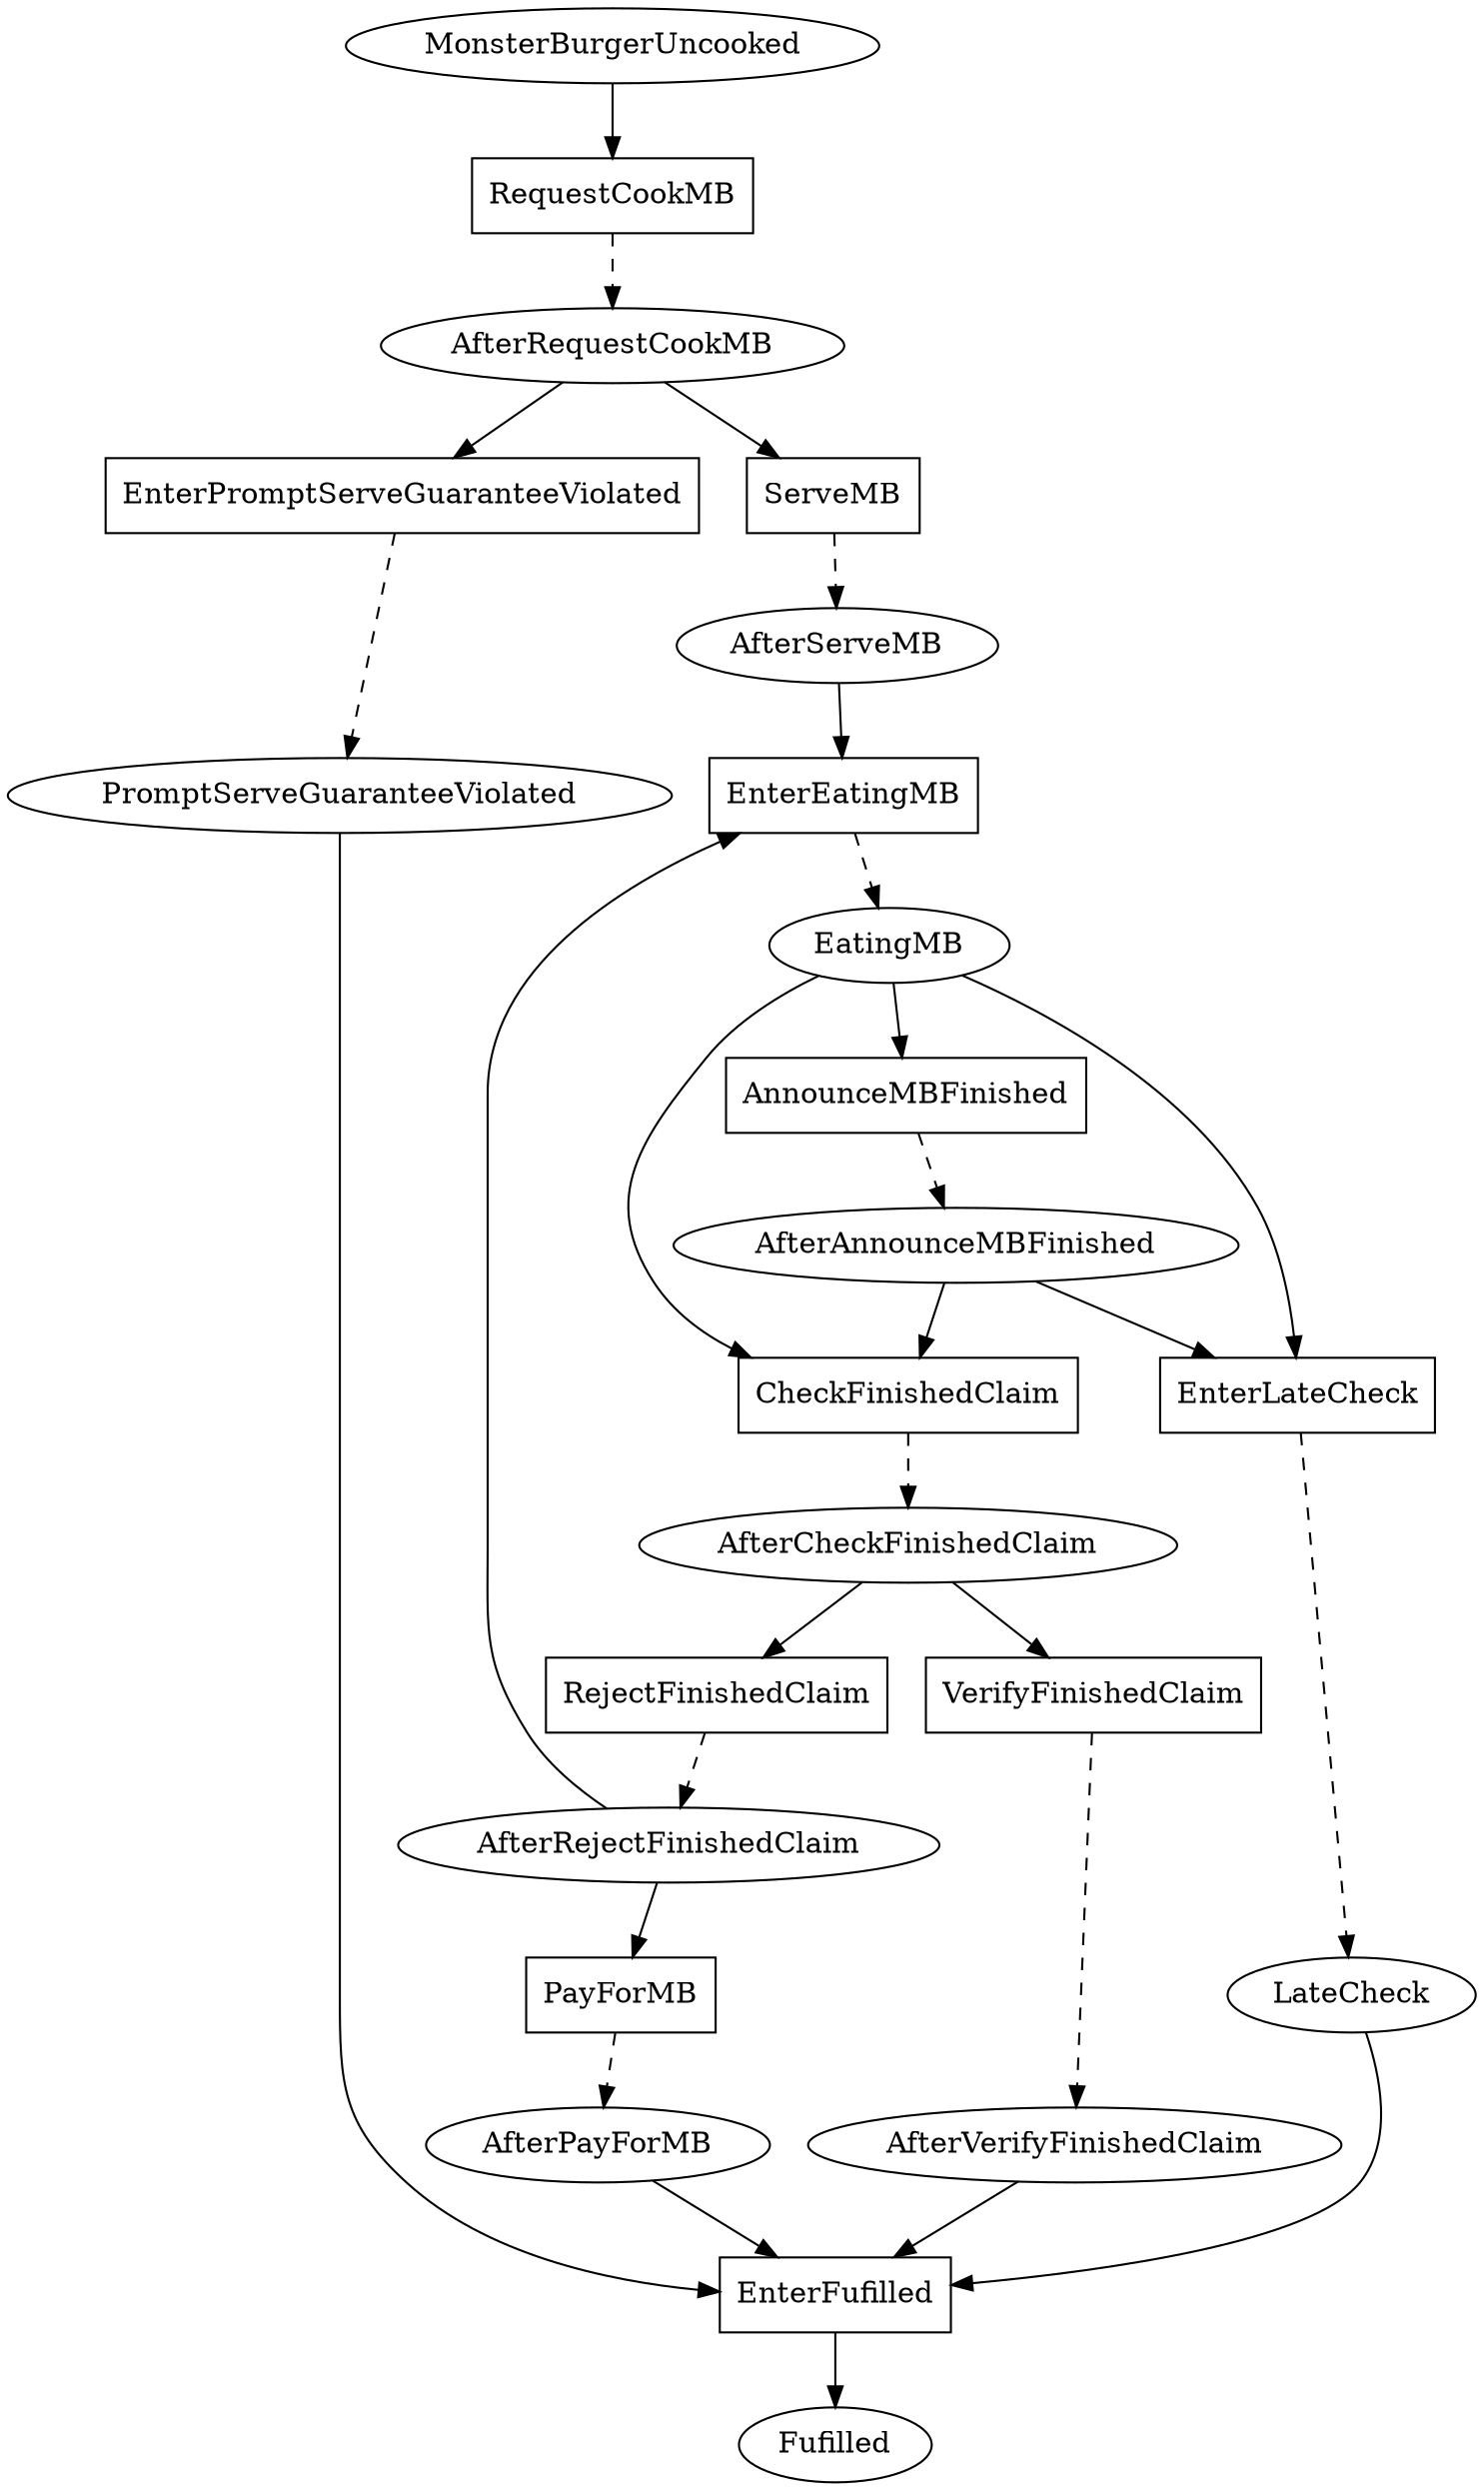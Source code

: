 // THIS IS A GENERATED FILE. DO NOT EDIT.

digraph Monster_Burger {    
    Fulfilled[label=Fufilled];
    MonsterBurgerUncooked[label=MonsterBurgerUncooked];
	AfterRequestCookMB[label=AfterRequestCookMB];
	AfterServeMB[label=AfterServeMB];
	PromptServeGuaranteeViolated[label=PromptServeGuaranteeViolated];
	EatingMB[label=EatingMB];
	AfterAnnounceMBFinished[label=AfterAnnounceMBFinished];
	LateCheck[label=LateCheck];
	AfterCheckFinishedClaim[label=AfterCheckFinishedClaim];
	AfterRejectFinishedClaim[label=AfterRejectFinishedClaim];
	AfterPayForMB[label=AfterPayForMB];
	AfterVerifyFinishedClaim[label=AfterVerifyFinishedClaim]
    
    EnterFulfilled[label=EnterFufilled,shape=box];
    RequestCookMB[label=RequestCookMB,shape=box];
	ServeMB[label=ServeMB,shape=box];
	EnterPromptServeGuaranteeViolated[label=EnterPromptServeGuaranteeViolated,shape=box];
	EnterEatingMB[label=EnterEatingMB,shape=box];
	AnnounceMBFinished[label=AnnounceMBFinished,shape=box];
	EnterLateCheck[label=EnterLateCheck,shape=box];
	CheckFinishedClaim[label=CheckFinishedClaim,shape=box];
	RejectFinishedClaim[label=RejectFinishedClaim,shape=box];
	PayForMB[label=PayForMB,shape=box];
	VerifyFinishedClaim[label=VerifyFinishedClaim,shape=box]    
    
    EnterFulfilled -> Fulfilled;
    
    MonsterBurgerUncooked -> RequestCookMB;
	AfterRequestCookMB -> ServeMB;
	AfterRequestCookMB -> EnterPromptServeGuaranteeViolated;
	AfterServeMB -> EnterEatingMB;
	PromptServeGuaranteeViolated -> EnterFulfilled;
	EatingMB -> AnnounceMBFinished;
	EatingMB -> CheckFinishedClaim;
	EatingMB -> EnterLateCheck;
	AfterAnnounceMBFinished -> CheckFinishedClaim;
	AfterAnnounceMBFinished -> EnterLateCheck;
	LateCheck -> EnterFulfilled;
	AfterCheckFinishedClaim -> VerifyFinishedClaim;
	AfterCheckFinishedClaim -> RejectFinishedClaim;
	AfterRejectFinishedClaim -> EnterEatingMB;
	AfterRejectFinishedClaim -> PayForMB;
	AfterPayForMB -> EnterFulfilled;
	AfterVerifyFinishedClaim -> EnterFulfilled
    
    RequestCookMB -> AfterRequestCookMB [style=dashed];
	ServeMB -> AfterServeMB [style=dashed];
	EnterPromptServeGuaranteeViolated -> PromptServeGuaranteeViolated [style=dashed];
	EnterEatingMB -> EatingMB [style=dashed];
	AnnounceMBFinished -> AfterAnnounceMBFinished [style=dashed];
	EnterLateCheck -> LateCheck [style=dashed];
	CheckFinishedClaim -> AfterCheckFinishedClaim [style=dashed];
	RejectFinishedClaim -> AfterRejectFinishedClaim [style=dashed];
	PayForMB -> AfterPayForMB [style=dashed];
	VerifyFinishedClaim -> AfterVerifyFinishedClaim [style=dashed];
	        
}